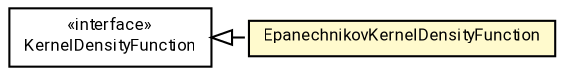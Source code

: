 #!/usr/local/bin/dot
#
# Class diagram 
# Generated by UMLGraph version R5_7_2-60-g0e99a6 (http://www.spinellis.gr/umlgraph/)
#

digraph G {
	graph [fontnames="svg"]
	edge [fontname="Roboto",fontsize=7,labelfontname="Roboto",labelfontsize=7,color="black"];
	node [fontname="Roboto",fontcolor="black",fontsize=8,shape=plaintext,margin=0,width=0,height=0];
	nodesep=0.15;
	ranksep=0.25;
	rankdir=LR;
	// de.lmu.ifi.dbs.elki.math.statistics.kernelfunctions.KernelDensityFunction
	c3876037 [label=<<table title="de.lmu.ifi.dbs.elki.math.statistics.kernelfunctions.KernelDensityFunction" border="0" cellborder="1" cellspacing="0" cellpadding="2" href="KernelDensityFunction.html" target="_parent">
		<tr><td><table border="0" cellspacing="0" cellpadding="1">
		<tr><td align="center" balign="center"> &#171;interface&#187; </td></tr>
		<tr><td align="center" balign="center"> <font face="Roboto">KernelDensityFunction</font> </td></tr>
		</table></td></tr>
		</table>>, URL="KernelDensityFunction.html"];
	// de.lmu.ifi.dbs.elki.math.statistics.kernelfunctions.EpanechnikovKernelDensityFunction
	c3876038 [label=<<table title="de.lmu.ifi.dbs.elki.math.statistics.kernelfunctions.EpanechnikovKernelDensityFunction" border="0" cellborder="1" cellspacing="0" cellpadding="2" bgcolor="lemonChiffon" href="EpanechnikovKernelDensityFunction.html" target="_parent">
		<tr><td><table border="0" cellspacing="0" cellpadding="1">
		<tr><td align="center" balign="center"> <font face="Roboto">EpanechnikovKernelDensityFunction</font> </td></tr>
		</table></td></tr>
		</table>>, URL="EpanechnikovKernelDensityFunction.html"];
	// de.lmu.ifi.dbs.elki.math.statistics.kernelfunctions.EpanechnikovKernelDensityFunction implements de.lmu.ifi.dbs.elki.math.statistics.kernelfunctions.KernelDensityFunction
	c3876037 -> c3876038 [arrowtail=empty,style=dashed,dir=back,weight=9];
}

